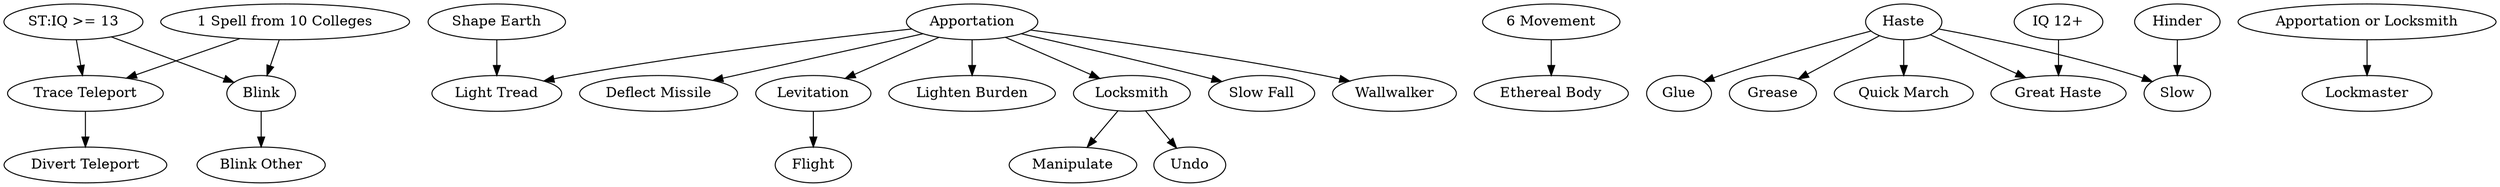 digraph {
    "Trace Teleport" -> { "Divert Teleport" }
    "ST:IQ >= 13" -> { "Trace Teleport", "Blink" }
    "1 Spell from 10 Colleges" -> { "Trace Teleport", "Blink" }
    "Blink" -> { "Blink Other" }
    "Apportation" -> { "Deflect Missile", "Levitation", "Light Tread", "Lighten Burden", "Locksmith", "Slow Fall", "Wallwalker" }
    "6 Movement" -> { "Ethereal Body" }
    "Levitation" -> { "Flight" }
    "Haste" -> { "Glue", "Grease", "Great Haste", "Quick March", "Slow" }
    "IQ 12+" -> { "Great Haste" }
    "Shape Earth" -> { "Light Tread" }
    "Apportation or Locksmith" -> { "Lockmaster" }
    "Locksmith" -> { "Manipulate", "Undo" }
    "Hinder" -> { "Slow" }
}